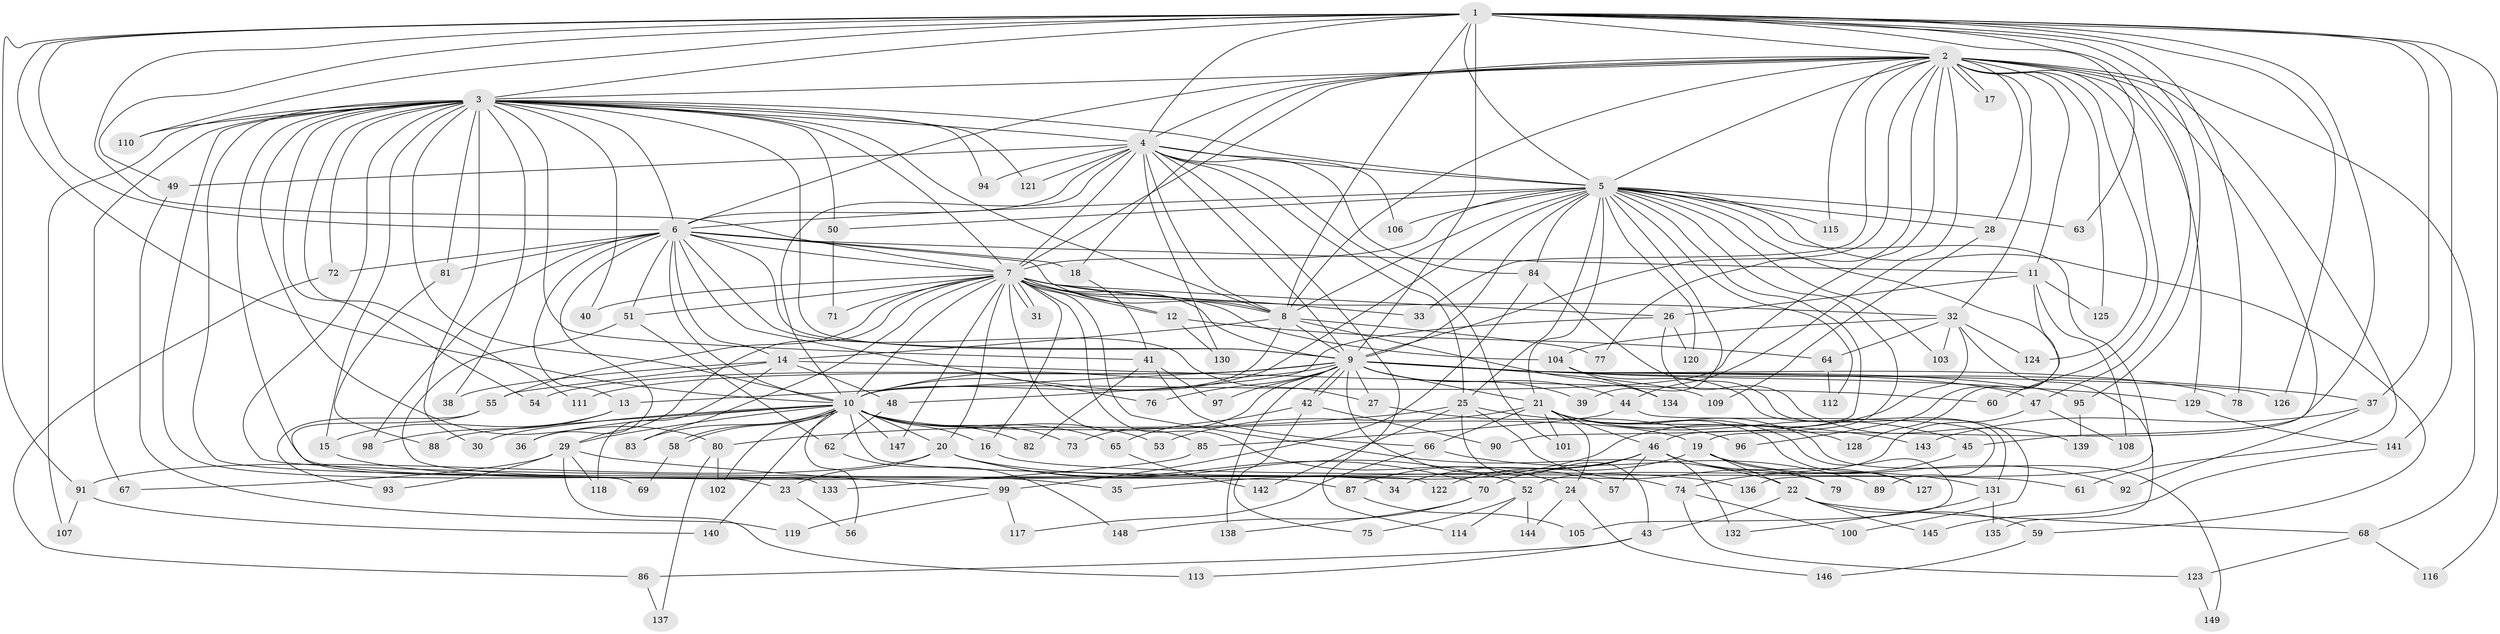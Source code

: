 // Generated by graph-tools (version 1.1) at 2025/11/02/27/25 16:11:03]
// undirected, 149 vertices, 323 edges
graph export_dot {
graph [start="1"]
  node [color=gray90,style=filled];
  1;
  2;
  3;
  4;
  5;
  6;
  7;
  8;
  9;
  10;
  11;
  12;
  13;
  14;
  15;
  16;
  17;
  18;
  19;
  20;
  21;
  22;
  23;
  24;
  25;
  26;
  27;
  28;
  29;
  30;
  31;
  32;
  33;
  34;
  35;
  36;
  37;
  38;
  39;
  40;
  41;
  42;
  43;
  44;
  45;
  46;
  47;
  48;
  49;
  50;
  51;
  52;
  53;
  54;
  55;
  56;
  57;
  58;
  59;
  60;
  61;
  62;
  63;
  64;
  65;
  66;
  67;
  68;
  69;
  70;
  71;
  72;
  73;
  74;
  75;
  76;
  77;
  78;
  79;
  80;
  81;
  82;
  83;
  84;
  85;
  86;
  87;
  88;
  89;
  90;
  91;
  92;
  93;
  94;
  95;
  96;
  97;
  98;
  99;
  100;
  101;
  102;
  103;
  104;
  105;
  106;
  107;
  108;
  109;
  110;
  111;
  112;
  113;
  114;
  115;
  116;
  117;
  118;
  119;
  120;
  121;
  122;
  123;
  124;
  125;
  126;
  127;
  128;
  129;
  130;
  131;
  132;
  133;
  134;
  135;
  136;
  137;
  138;
  139;
  140;
  141;
  142;
  143;
  144;
  145;
  146;
  147;
  148;
  149;
  1 -- 2;
  1 -- 3;
  1 -- 4;
  1 -- 5;
  1 -- 6;
  1 -- 7;
  1 -- 8;
  1 -- 9;
  1 -- 10;
  1 -- 19;
  1 -- 37;
  1 -- 47;
  1 -- 49;
  1 -- 63;
  1 -- 78;
  1 -- 91;
  1 -- 95;
  1 -- 110;
  1 -- 116;
  1 -- 126;
  1 -- 141;
  2 -- 3;
  2 -- 4;
  2 -- 5;
  2 -- 6;
  2 -- 7;
  2 -- 8;
  2 -- 9;
  2 -- 10;
  2 -- 11;
  2 -- 17;
  2 -- 17;
  2 -- 18;
  2 -- 28;
  2 -- 32;
  2 -- 33;
  2 -- 44;
  2 -- 45;
  2 -- 60;
  2 -- 61;
  2 -- 68;
  2 -- 77;
  2 -- 115;
  2 -- 124;
  2 -- 125;
  2 -- 129;
  3 -- 4;
  3 -- 5;
  3 -- 6;
  3 -- 7;
  3 -- 8;
  3 -- 9;
  3 -- 10;
  3 -- 15;
  3 -- 23;
  3 -- 30;
  3 -- 34;
  3 -- 38;
  3 -- 40;
  3 -- 41;
  3 -- 50;
  3 -- 54;
  3 -- 67;
  3 -- 72;
  3 -- 80;
  3 -- 81;
  3 -- 87;
  3 -- 94;
  3 -- 107;
  3 -- 110;
  3 -- 111;
  3 -- 121;
  3 -- 133;
  4 -- 5;
  4 -- 6;
  4 -- 7;
  4 -- 8;
  4 -- 9;
  4 -- 10;
  4 -- 25;
  4 -- 49;
  4 -- 84;
  4 -- 94;
  4 -- 101;
  4 -- 106;
  4 -- 114;
  4 -- 121;
  4 -- 130;
  5 -- 6;
  5 -- 7;
  5 -- 8;
  5 -- 9;
  5 -- 10;
  5 -- 21;
  5 -- 25;
  5 -- 28;
  5 -- 39;
  5 -- 46;
  5 -- 50;
  5 -- 59;
  5 -- 63;
  5 -- 84;
  5 -- 90;
  5 -- 103;
  5 -- 106;
  5 -- 112;
  5 -- 115;
  5 -- 120;
  5 -- 128;
  5 -- 136;
  6 -- 7;
  6 -- 8;
  6 -- 9;
  6 -- 10;
  6 -- 11;
  6 -- 13;
  6 -- 14;
  6 -- 18;
  6 -- 27;
  6 -- 36;
  6 -- 51;
  6 -- 72;
  6 -- 76;
  6 -- 81;
  6 -- 98;
  7 -- 8;
  7 -- 9;
  7 -- 10;
  7 -- 12;
  7 -- 12;
  7 -- 16;
  7 -- 20;
  7 -- 22;
  7 -- 24;
  7 -- 26;
  7 -- 29;
  7 -- 31;
  7 -- 31;
  7 -- 32;
  7 -- 33;
  7 -- 40;
  7 -- 51;
  7 -- 55;
  7 -- 71;
  7 -- 83;
  7 -- 85;
  7 -- 104;
  7 -- 147;
  8 -- 9;
  8 -- 10;
  8 -- 14;
  8 -- 77;
  8 -- 134;
  9 -- 10;
  9 -- 13;
  9 -- 21;
  9 -- 27;
  9 -- 37;
  9 -- 39;
  9 -- 42;
  9 -- 42;
  9 -- 44;
  9 -- 47;
  9 -- 54;
  9 -- 57;
  9 -- 73;
  9 -- 76;
  9 -- 78;
  9 -- 95;
  9 -- 97;
  9 -- 109;
  9 -- 111;
  9 -- 126;
  9 -- 129;
  9 -- 138;
  10 -- 16;
  10 -- 19;
  10 -- 20;
  10 -- 29;
  10 -- 30;
  10 -- 36;
  10 -- 53;
  10 -- 56;
  10 -- 58;
  10 -- 58;
  10 -- 65;
  10 -- 73;
  10 -- 74;
  10 -- 82;
  10 -- 83;
  10 -- 88;
  10 -- 102;
  10 -- 140;
  10 -- 147;
  11 -- 26;
  11 -- 96;
  11 -- 108;
  11 -- 125;
  12 -- 64;
  12 -- 130;
  13 -- 15;
  13 -- 98;
  14 -- 38;
  14 -- 48;
  14 -- 55;
  14 -- 60;
  14 -- 118;
  15 -- 35;
  16 -- 61;
  18 -- 41;
  19 -- 22;
  19 -- 34;
  19 -- 79;
  19 -- 92;
  20 -- 23;
  20 -- 52;
  20 -- 70;
  20 -- 91;
  20 -- 136;
  21 -- 24;
  21 -- 45;
  21 -- 46;
  21 -- 53;
  21 -- 66;
  21 -- 101;
  21 -- 105;
  21 -- 127;
  21 -- 128;
  21 -- 149;
  22 -- 43;
  22 -- 59;
  22 -- 68;
  22 -- 145;
  23 -- 56;
  24 -- 144;
  24 -- 146;
  25 -- 43;
  25 -- 79;
  25 -- 80;
  25 -- 142;
  25 -- 143;
  26 -- 48;
  26 -- 120;
  26 -- 139;
  27 -- 96;
  28 -- 109;
  29 -- 67;
  29 -- 93;
  29 -- 99;
  29 -- 113;
  29 -- 118;
  32 -- 35;
  32 -- 64;
  32 -- 103;
  32 -- 104;
  32 -- 124;
  32 -- 135;
  37 -- 92;
  37 -- 143;
  41 -- 66;
  41 -- 82;
  41 -- 97;
  42 -- 65;
  42 -- 75;
  42 -- 90;
  43 -- 86;
  43 -- 113;
  44 -- 85;
  44 -- 89;
  45 -- 74;
  46 -- 57;
  46 -- 70;
  46 -- 87;
  46 -- 122;
  46 -- 127;
  46 -- 131;
  46 -- 132;
  47 -- 52;
  47 -- 108;
  48 -- 62;
  49 -- 119;
  50 -- 71;
  51 -- 62;
  51 -- 122;
  52 -- 75;
  52 -- 114;
  52 -- 144;
  55 -- 69;
  55 -- 93;
  58 -- 69;
  59 -- 146;
  62 -- 148;
  64 -- 112;
  65 -- 142;
  66 -- 89;
  66 -- 117;
  68 -- 116;
  68 -- 123;
  70 -- 138;
  70 -- 148;
  72 -- 86;
  74 -- 100;
  74 -- 123;
  80 -- 102;
  80 -- 137;
  81 -- 88;
  84 -- 99;
  84 -- 100;
  85 -- 133;
  86 -- 137;
  87 -- 105;
  91 -- 107;
  91 -- 140;
  95 -- 139;
  99 -- 117;
  99 -- 119;
  104 -- 131;
  104 -- 134;
  123 -- 149;
  129 -- 141;
  131 -- 132;
  131 -- 135;
  141 -- 145;
}
